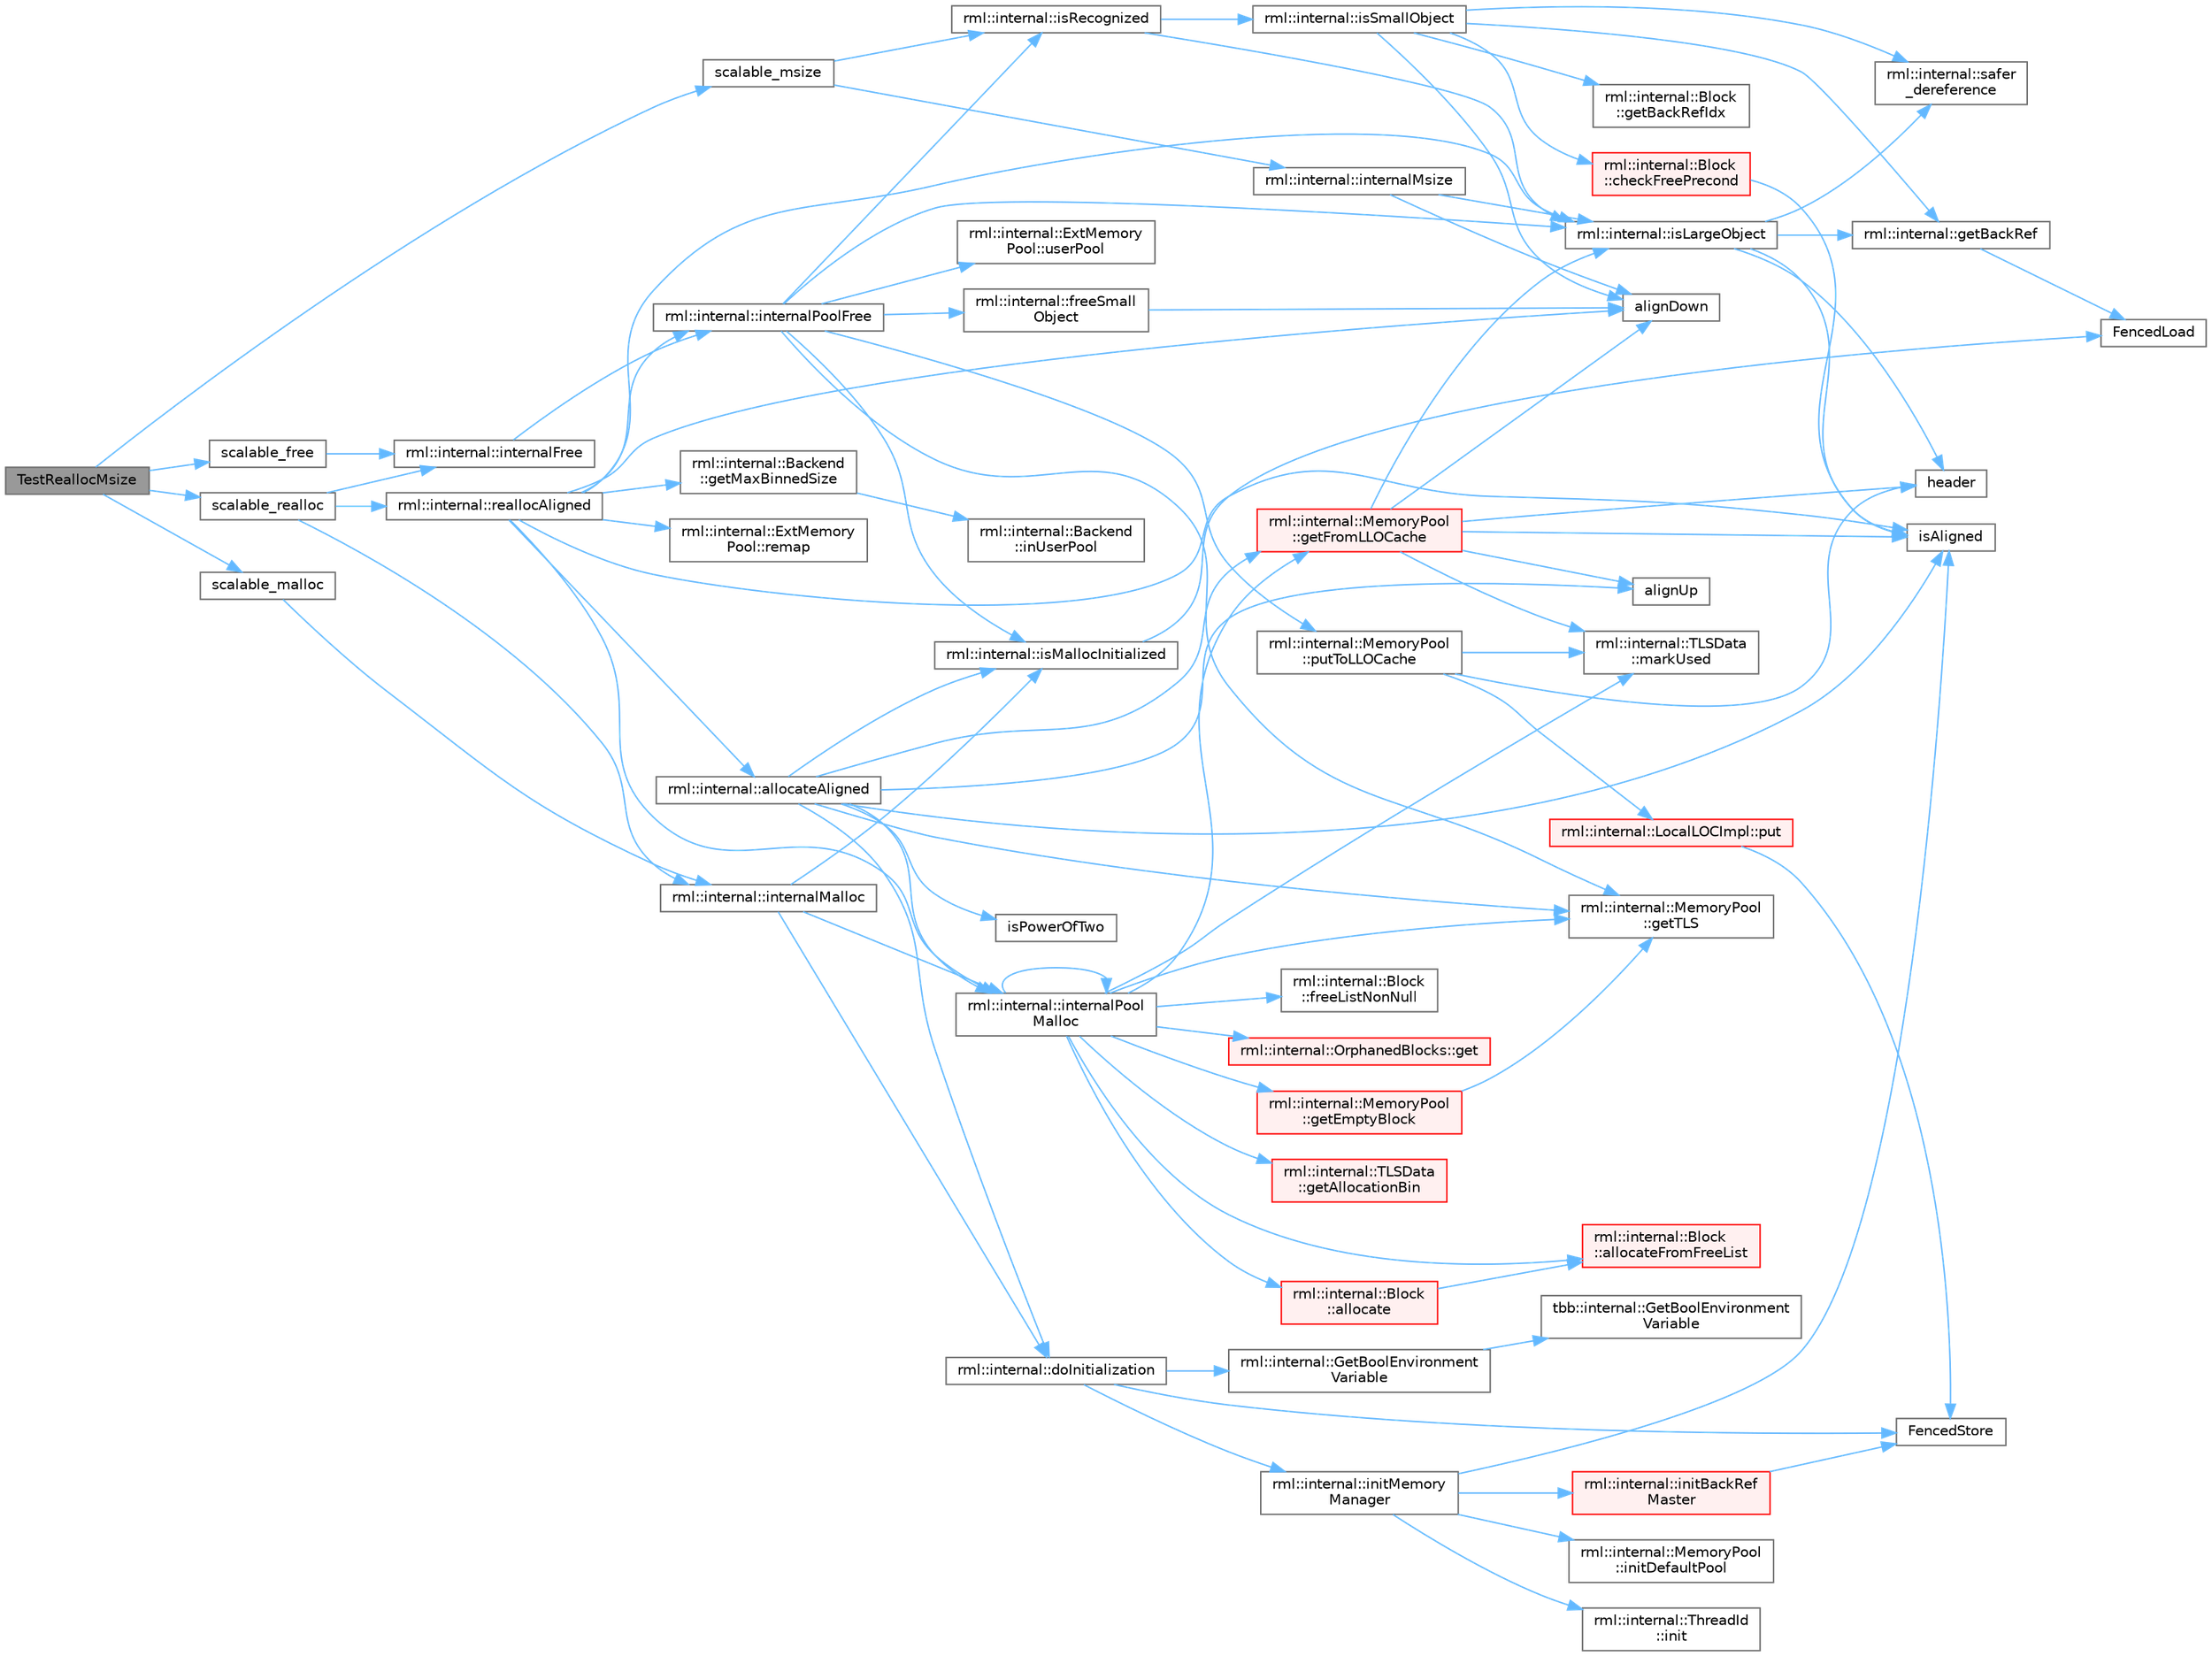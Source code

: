 digraph "TestReallocMsize"
{
 // LATEX_PDF_SIZE
  bgcolor="transparent";
  edge [fontname=Helvetica,fontsize=10,labelfontname=Helvetica,labelfontsize=10];
  node [fontname=Helvetica,fontsize=10,shape=box,height=0.2,width=0.4];
  rankdir="LR";
  Node1 [id="Node000001",label="TestReallocMsize",height=0.2,width=0.4,color="gray40", fillcolor="grey60", style="filled", fontcolor="black",tooltip=" "];
  Node1 -> Node2 [id="edge1_Node000001_Node000002",color="steelblue1",style="solid",tooltip=" "];
  Node2 [id="Node000002",label="scalable_free",height=0.2,width=0.4,color="grey40", fillcolor="white", style="filled",URL="$group__memory__allocation.html#ga2ad3952b8c4dd7d293e02ae18fc37b84",tooltip=" "];
  Node2 -> Node3 [id="edge2_Node000002_Node000003",color="steelblue1",style="solid",tooltip=" "];
  Node3 [id="Node000003",label="rml::internal::internalFree",height=0.2,width=0.4,color="grey40", fillcolor="white", style="filled",URL="$namespacerml_1_1internal.html#a91eeaa067e3fdf5618b5a65b8b368231",tooltip=" "];
  Node3 -> Node4 [id="edge3_Node000003_Node000004",color="steelblue1",style="solid",tooltip=" "];
  Node4 [id="Node000004",label="rml::internal::internalPoolFree",height=0.2,width=0.4,color="grey40", fillcolor="white", style="filled",URL="$namespacerml_1_1internal.html#a8bff2023b8463f38317c75980f21e0db",tooltip=" "];
  Node4 -> Node5 [id="edge4_Node000004_Node000005",color="steelblue1",style="solid",tooltip=" "];
  Node5 [id="Node000005",label="rml::internal::freeSmall\lObject",height=0.2,width=0.4,color="grey40", fillcolor="white", style="filled",URL="$namespacerml_1_1internal.html#adeac248637575859a6e8f733ba15060e",tooltip=" "];
  Node5 -> Node6 [id="edge5_Node000005_Node000006",color="steelblue1",style="solid",tooltip=" "];
  Node6 [id="Node000006",label="alignDown",height=0.2,width=0.4,color="grey40", fillcolor="white", style="filled",URL="$shared__utils_8h.html#ab3918cd2395835f90b78b96d4e1e2390",tooltip=" "];
  Node4 -> Node7 [id="edge6_Node000004_Node000007",color="steelblue1",style="solid",tooltip=" "];
  Node7 [id="Node000007",label="rml::internal::MemoryPool\l::getTLS",height=0.2,width=0.4,color="grey40", fillcolor="white", style="filled",URL="$classrml_1_1internal_1_1_memory_pool.html#acdf684e1b29c9d00886d97b909798488",tooltip=" "];
  Node4 -> Node8 [id="edge7_Node000004_Node000008",color="steelblue1",style="solid",tooltip=" "];
  Node8 [id="Node000008",label="rml::internal::isLargeObject",height=0.2,width=0.4,color="grey40", fillcolor="white", style="filled",URL="$namespacerml_1_1internal.html#a730f387568a0a522e003dca4246eb393",tooltip=" "];
  Node8 -> Node9 [id="edge8_Node000008_Node000009",color="steelblue1",style="solid",tooltip=" "];
  Node9 [id="Node000009",label="rml::internal::getBackRef",height=0.2,width=0.4,color="grey40", fillcolor="white", style="filled",URL="$namespacerml_1_1internal.html#a674d3a46d675ee1887142a9118f48927",tooltip=" "];
  Node9 -> Node10 [id="edge9_Node000009_Node000010",color="steelblue1",style="solid",tooltip=" "];
  Node10 [id="Node000010",label="FencedLoad",height=0.2,width=0.4,color="grey40", fillcolor="white", style="filled",URL="$_synchronize_8h.html#a0792980ea26344eaf2fc0a4112b5d848",tooltip=" "];
  Node8 -> Node11 [id="edge10_Node000008_Node000011",color="steelblue1",style="solid",tooltip=" "];
  Node11 [id="Node000011",label="header",height=0.2,width=0.4,color="grey40", fillcolor="white", style="filled",URL="$cblat1_8f.html#a410931b600854e6dd3e253731606117e",tooltip=" "];
  Node8 -> Node12 [id="edge11_Node000008_Node000012",color="steelblue1",style="solid",tooltip=" "];
  Node12 [id="Node000012",label="isAligned",height=0.2,width=0.4,color="grey40", fillcolor="white", style="filled",URL="$_customize_8h.html#a717f2c2c0501922cd654a5ebf49b287e",tooltip=" "];
  Node8 -> Node13 [id="edge12_Node000008_Node000013",color="steelblue1",style="solid",tooltip=" "];
  Node13 [id="Node000013",label="rml::internal::safer\l_dereference",height=0.2,width=0.4,color="grey40", fillcolor="white", style="filled",URL="$namespacerml_1_1internal.html#ad1ffc431b9c2d1e7109a72599d761792",tooltip=" "];
  Node4 -> Node14 [id="edge13_Node000004_Node000014",color="steelblue1",style="solid",tooltip=" "];
  Node14 [id="Node000014",label="rml::internal::isMallocInitialized",height=0.2,width=0.4,color="grey40", fillcolor="white", style="filled",URL="$namespacerml_1_1internal.html#a61c4d632ea815cbeea8ed0ee72e06ac7",tooltip=" "];
  Node14 -> Node10 [id="edge14_Node000014_Node000010",color="steelblue1",style="solid",tooltip=" "];
  Node4 -> Node15 [id="edge15_Node000004_Node000015",color="steelblue1",style="solid",tooltip=" "];
  Node15 [id="Node000015",label="rml::internal::isRecognized",height=0.2,width=0.4,color="grey40", fillcolor="white", style="filled",URL="$namespacerml_1_1internal.html#abe52e5f71a9571929c11e06738d0864f",tooltip=" "];
  Node15 -> Node8 [id="edge16_Node000015_Node000008",color="steelblue1",style="solid",tooltip=" "];
  Node15 -> Node16 [id="edge17_Node000015_Node000016",color="steelblue1",style="solid",tooltip=" "];
  Node16 [id="Node000016",label="rml::internal::isSmallObject",height=0.2,width=0.4,color="grey40", fillcolor="white", style="filled",URL="$namespacerml_1_1internal.html#a44371ad68e0e7931776e8e128764ae79",tooltip=" "];
  Node16 -> Node6 [id="edge18_Node000016_Node000006",color="steelblue1",style="solid",tooltip=" "];
  Node16 -> Node17 [id="edge19_Node000016_Node000017",color="steelblue1",style="solid",tooltip=" "];
  Node17 [id="Node000017",label="rml::internal::Block\l::checkFreePrecond",height=0.2,width=0.4,color="red", fillcolor="#FFF0F0", style="filled",URL="$classrml_1_1internal_1_1_block.html#adb4bc8e99527a3f6f6c0252fd7d550f8",tooltip=" "];
  Node17 -> Node12 [id="edge20_Node000017_Node000012",color="steelblue1",style="solid",tooltip=" "];
  Node16 -> Node9 [id="edge21_Node000016_Node000009",color="steelblue1",style="solid",tooltip=" "];
  Node16 -> Node22 [id="edge22_Node000016_Node000022",color="steelblue1",style="solid",tooltip=" "];
  Node22 [id="Node000022",label="rml::internal::Block\l::getBackRefIdx",height=0.2,width=0.4,color="grey40", fillcolor="white", style="filled",URL="$classrml_1_1internal_1_1_block.html#a3e5bded9feaecc0d3c5cacb5e859aa63",tooltip=" "];
  Node16 -> Node13 [id="edge23_Node000016_Node000013",color="steelblue1",style="solid",tooltip=" "];
  Node4 -> Node23 [id="edge24_Node000004_Node000023",color="steelblue1",style="solid",tooltip=" "];
  Node23 [id="Node000023",label="rml::internal::MemoryPool\l::putToLLOCache",height=0.2,width=0.4,color="grey40", fillcolor="white", style="filled",URL="$classrml_1_1internal_1_1_memory_pool.html#aedf33ac6b570a3847f86ad528de00149",tooltip=" "];
  Node23 -> Node11 [id="edge25_Node000023_Node000011",color="steelblue1",style="solid",tooltip=" "];
  Node23 -> Node24 [id="edge26_Node000023_Node000024",color="steelblue1",style="solid",tooltip=" "];
  Node24 [id="Node000024",label="rml::internal::TLSData\l::markUsed",height=0.2,width=0.4,color="grey40", fillcolor="white", style="filled",URL="$classrml_1_1internal_1_1_t_l_s_data.html#afabda6a63ddb1942d1d5a7a06f41e2ae",tooltip=" "];
  Node23 -> Node25 [id="edge27_Node000023_Node000025",color="steelblue1",style="solid",tooltip=" "];
  Node25 [id="Node000025",label="rml::internal::LocalLOCImpl::put",height=0.2,width=0.4,color="red", fillcolor="#FFF0F0", style="filled",URL="$classrml_1_1internal_1_1_local_l_o_c_impl.html#a40f0e9cea1a99d95d786f52e2dc8add9",tooltip=" "];
  Node25 -> Node27 [id="edge28_Node000025_Node000027",color="steelblue1",style="solid",tooltip=" "];
  Node27 [id="Node000027",label="FencedStore",height=0.2,width=0.4,color="grey40", fillcolor="white", style="filled",URL="$_synchronize_8h.html#a19886ee3899c0a2435ea9840116ea325",tooltip=" "];
  Node4 -> Node29 [id="edge29_Node000004_Node000029",color="steelblue1",style="solid",tooltip=" "];
  Node29 [id="Node000029",label="rml::internal::ExtMemory\lPool::userPool",height=0.2,width=0.4,color="grey40", fillcolor="white", style="filled",URL="$structrml_1_1internal_1_1_ext_memory_pool.html#a6f02801fa5ba692cf62457c0a80079cc",tooltip=" "];
  Node1 -> Node30 [id="edge30_Node000001_Node000030",color="steelblue1",style="solid",tooltip=" "];
  Node30 [id="Node000030",label="scalable_malloc",height=0.2,width=0.4,color="grey40", fillcolor="white", style="filled",URL="$group__memory__allocation.html#ga2fcb23ca500304f69173dd13ad7e1389",tooltip=" "];
  Node30 -> Node31 [id="edge31_Node000030_Node000031",color="steelblue1",style="solid",tooltip=" "];
  Node31 [id="Node000031",label="rml::internal::internalMalloc",height=0.2,width=0.4,color="grey40", fillcolor="white", style="filled",URL="$namespacerml_1_1internal.html#a19b0fbc5aaa4b08cc412bb5777b01f89",tooltip=" "];
  Node31 -> Node32 [id="edge32_Node000031_Node000032",color="steelblue1",style="solid",tooltip=" "];
  Node32 [id="Node000032",label="rml::internal::doInitialization",height=0.2,width=0.4,color="grey40", fillcolor="white", style="filled",URL="$namespacerml_1_1internal.html#aad59cc02d849210b00c8587544e44e20",tooltip="Ensures that initMemoryManager() is called once and only once."];
  Node32 -> Node27 [id="edge33_Node000032_Node000027",color="steelblue1",style="solid",tooltip=" "];
  Node32 -> Node33 [id="edge34_Node000032_Node000033",color="steelblue1",style="solid",tooltip=" "];
  Node33 [id="Node000033",label="rml::internal::GetBoolEnvironment\lVariable",height=0.2,width=0.4,color="grey40", fillcolor="white", style="filled",URL="$namespacerml_1_1internal.html#acbf202195ce55902f2237ab9e8de3be5",tooltip=" "];
  Node33 -> Node34 [id="edge35_Node000033_Node000034",color="steelblue1",style="solid",tooltip=" "];
  Node34 [id="Node000034",label="tbb::internal::GetBoolEnvironment\lVariable",height=0.2,width=0.4,color="grey40", fillcolor="white", style="filled",URL="$namespacetbb_1_1internal.html#a97d6c00654cc85d4c072f1a082c8c28a",tooltip=" "];
  Node32 -> Node35 [id="edge36_Node000032_Node000035",color="steelblue1",style="solid",tooltip=" "];
  Node35 [id="Node000035",label="rml::internal::initMemory\lManager",height=0.2,width=0.4,color="grey40", fillcolor="white", style="filled",URL="$namespacerml_1_1internal.html#ab24be00d5e9e602105742c4b1c7903a4",tooltip=" "];
  Node35 -> Node36 [id="edge37_Node000035_Node000036",color="steelblue1",style="solid",tooltip=" "];
  Node36 [id="Node000036",label="rml::internal::ThreadId\l::init",height=0.2,width=0.4,color="grey40", fillcolor="white", style="filled",URL="$classrml_1_1internal_1_1_thread_id.html#a58d4cb2156367a2fc468f6daf5cbded2",tooltip=" "];
  Node35 -> Node37 [id="edge38_Node000035_Node000037",color="steelblue1",style="solid",tooltip=" "];
  Node37 [id="Node000037",label="rml::internal::initBackRef\lMaster",height=0.2,width=0.4,color="red", fillcolor="#FFF0F0", style="filled",URL="$namespacerml_1_1internal.html#a35c262cb0badff1e3b2a9df6357a344a",tooltip=" "];
  Node37 -> Node27 [id="edge39_Node000037_Node000027",color="steelblue1",style="solid",tooltip=" "];
  Node35 -> Node84 [id="edge40_Node000035_Node000084",color="steelblue1",style="solid",tooltip=" "];
  Node84 [id="Node000084",label="rml::internal::MemoryPool\l::initDefaultPool",height=0.2,width=0.4,color="grey40", fillcolor="white", style="filled",URL="$classrml_1_1internal_1_1_memory_pool.html#add7381e97285946d931d763e07dee7e5",tooltip=" "];
  Node35 -> Node12 [id="edge41_Node000035_Node000012",color="steelblue1",style="solid",tooltip=" "];
  Node31 -> Node85 [id="edge42_Node000031_Node000085",color="steelblue1",style="solid",tooltip=" "];
  Node85 [id="Node000085",label="rml::internal::internalPool\lMalloc",height=0.2,width=0.4,color="grey40", fillcolor="white", style="filled",URL="$namespacerml_1_1internal.html#a341c0310d4c1374c96acc18cd37eba26",tooltip=" "];
  Node85 -> Node86 [id="edge43_Node000085_Node000086",color="steelblue1",style="solid",tooltip=" "];
  Node86 [id="Node000086",label="rml::internal::Block\l::allocate",height=0.2,width=0.4,color="red", fillcolor="#FFF0F0", style="filled",URL="$classrml_1_1internal_1_1_block.html#ab304c726e184fcd2cad31e30306e07ab",tooltip=" "];
  Node86 -> Node93 [id="edge44_Node000086_Node000093",color="steelblue1",style="solid",tooltip=" "];
  Node93 [id="Node000093",label="rml::internal::Block\l::allocateFromFreeList",height=0.2,width=0.4,color="red", fillcolor="#FFF0F0", style="filled",URL="$classrml_1_1internal_1_1_block.html#a49c5382153edd22b031869f0a822f9f2",tooltip=" "];
  Node85 -> Node93 [id="edge45_Node000085_Node000093",color="steelblue1",style="solid",tooltip=" "];
  Node85 -> Node95 [id="edge46_Node000085_Node000095",color="steelblue1",style="solid",tooltip=" "];
  Node95 [id="Node000095",label="rml::internal::Block\l::freeListNonNull",height=0.2,width=0.4,color="grey40", fillcolor="white", style="filled",URL="$classrml_1_1internal_1_1_block.html#a624decb3bf1a4f7ab0b66e3ae0fb1324",tooltip=" "];
  Node85 -> Node96 [id="edge47_Node000085_Node000096",color="steelblue1",style="solid",tooltip=" "];
  Node96 [id="Node000096",label="rml::internal::OrphanedBlocks::get",height=0.2,width=0.4,color="red", fillcolor="#FFF0F0", style="filled",URL="$classrml_1_1internal_1_1_orphaned_blocks.html#a3ed9f9cf98cd6c788195e57408c5ed26",tooltip=" "];
  Node85 -> Node97 [id="edge48_Node000085_Node000097",color="steelblue1",style="solid",tooltip=" "];
  Node97 [id="Node000097",label="rml::internal::TLSData\l::getAllocationBin",height=0.2,width=0.4,color="red", fillcolor="#FFF0F0", style="filled",URL="$classrml_1_1internal_1_1_t_l_s_data.html#a26c607a6304c0fa325c6604cf7c767ea",tooltip=" "];
  Node85 -> Node98 [id="edge49_Node000085_Node000098",color="steelblue1",style="solid",tooltip=" "];
  Node98 [id="Node000098",label="rml::internal::MemoryPool\l::getEmptyBlock",height=0.2,width=0.4,color="red", fillcolor="#FFF0F0", style="filled",URL="$classrml_1_1internal_1_1_memory_pool.html#a16261e62d2c6418981ade9a7ea23d5d0",tooltip=" "];
  Node98 -> Node7 [id="edge50_Node000098_Node000007",color="steelblue1",style="solid",tooltip=" "];
  Node85 -> Node103 [id="edge51_Node000085_Node000103",color="steelblue1",style="solid",tooltip=" "];
  Node103 [id="Node000103",label="rml::internal::MemoryPool\l::getFromLLOCache",height=0.2,width=0.4,color="red", fillcolor="#FFF0F0", style="filled",URL="$classrml_1_1internal_1_1_memory_pool.html#af1f6175add16b2b950447b8b4c6bf491",tooltip=" "];
  Node103 -> Node6 [id="edge52_Node000103_Node000006",color="steelblue1",style="solid",tooltip=" "];
  Node103 -> Node49 [id="edge53_Node000103_Node000049",color="steelblue1",style="solid",tooltip=" "];
  Node49 [id="Node000049",label="alignUp",height=0.2,width=0.4,color="grey40", fillcolor="white", style="filled",URL="$shared__utils_8h.html#abf7a0e928f58ffeeefa291f674c30d69",tooltip=" "];
  Node103 -> Node11 [id="edge54_Node000103_Node000011",color="steelblue1",style="solid",tooltip=" "];
  Node103 -> Node12 [id="edge55_Node000103_Node000012",color="steelblue1",style="solid",tooltip=" "];
  Node103 -> Node8 [id="edge56_Node000103_Node000008",color="steelblue1",style="solid",tooltip=" "];
  Node103 -> Node24 [id="edge57_Node000103_Node000024",color="steelblue1",style="solid",tooltip=" "];
  Node85 -> Node7 [id="edge58_Node000085_Node000007",color="steelblue1",style="solid",tooltip=" "];
  Node85 -> Node85 [id="edge59_Node000085_Node000085",color="steelblue1",style="solid",tooltip=" "];
  Node85 -> Node24 [id="edge60_Node000085_Node000024",color="steelblue1",style="solid",tooltip=" "];
  Node31 -> Node14 [id="edge61_Node000031_Node000014",color="steelblue1",style="solid",tooltip=" "];
  Node1 -> Node107 [id="edge62_Node000001_Node000107",color="steelblue1",style="solid",tooltip=" "];
  Node107 [id="Node000107",label="scalable_msize",height=0.2,width=0.4,color="grey40", fillcolor="white", style="filled",URL="$group__memory__allocation.html#ga2b718206e50acb6392b86e4877d98213",tooltip=" "];
  Node107 -> Node108 [id="edge63_Node000107_Node000108",color="steelblue1",style="solid",tooltip=" "];
  Node108 [id="Node000108",label="rml::internal::internalMsize",height=0.2,width=0.4,color="grey40", fillcolor="white", style="filled",URL="$namespacerml_1_1internal.html#a2687be7826e3608802f99d6d2d63f748",tooltip=" "];
  Node108 -> Node6 [id="edge64_Node000108_Node000006",color="steelblue1",style="solid",tooltip=" "];
  Node108 -> Node8 [id="edge65_Node000108_Node000008",color="steelblue1",style="solid",tooltip=" "];
  Node107 -> Node15 [id="edge66_Node000107_Node000015",color="steelblue1",style="solid",tooltip=" "];
  Node1 -> Node109 [id="edge67_Node000001_Node000109",color="steelblue1",style="solid",tooltip=" "];
  Node109 [id="Node000109",label="scalable_realloc",height=0.2,width=0.4,color="grey40", fillcolor="white", style="filled",URL="$group__memory__allocation.html#gac93d16776afe558dd518dc3ef69a4897",tooltip=" "];
  Node109 -> Node3 [id="edge68_Node000109_Node000003",color="steelblue1",style="solid",tooltip=" "];
  Node109 -> Node31 [id="edge69_Node000109_Node000031",color="steelblue1",style="solid",tooltip=" "];
  Node109 -> Node110 [id="edge70_Node000109_Node000110",color="steelblue1",style="solid",tooltip=" "];
  Node110 [id="Node000110",label="rml::internal::reallocAligned",height=0.2,width=0.4,color="grey40", fillcolor="white", style="filled",URL="$namespacerml_1_1internal.html#a288f89b97757684760f283c91dbe8add",tooltip=" "];
  Node110 -> Node6 [id="edge71_Node000110_Node000006",color="steelblue1",style="solid",tooltip=" "];
  Node110 -> Node111 [id="edge72_Node000110_Node000111",color="steelblue1",style="solid",tooltip=" "];
  Node111 [id="Node000111",label="rml::internal::allocateAligned",height=0.2,width=0.4,color="grey40", fillcolor="white", style="filled",URL="$namespacerml_1_1internal.html#a8de88aa18618ca387871e41654bef552",tooltip=" "];
  Node111 -> Node49 [id="edge73_Node000111_Node000049",color="steelblue1",style="solid",tooltip=" "];
  Node111 -> Node32 [id="edge74_Node000111_Node000032",color="steelblue1",style="solid",tooltip=" "];
  Node111 -> Node103 [id="edge75_Node000111_Node000103",color="steelblue1",style="solid",tooltip=" "];
  Node111 -> Node7 [id="edge76_Node000111_Node000007",color="steelblue1",style="solid",tooltip=" "];
  Node111 -> Node85 [id="edge77_Node000111_Node000085",color="steelblue1",style="solid",tooltip=" "];
  Node111 -> Node12 [id="edge78_Node000111_Node000012",color="steelblue1",style="solid",tooltip=" "];
  Node111 -> Node14 [id="edge79_Node000111_Node000014",color="steelblue1",style="solid",tooltip=" "];
  Node111 -> Node112 [id="edge80_Node000111_Node000112",color="steelblue1",style="solid",tooltip=" "];
  Node112 [id="Node000112",label="isPowerOfTwo",height=0.2,width=0.4,color="grey40", fillcolor="white", style="filled",URL="$_customize_8h.html#acd7827300d6ae7b109ba374f9fd9e7dd",tooltip=" "];
  Node110 -> Node61 [id="edge81_Node000110_Node000061",color="steelblue1",style="solid",tooltip=" "];
  Node61 [id="Node000061",label="rml::internal::Backend\l::getMaxBinnedSize",height=0.2,width=0.4,color="grey40", fillcolor="white", style="filled",URL="$classrml_1_1internal_1_1_backend.html#af7f29ce80d57a9417ba3abaa156a5959",tooltip=" "];
  Node61 -> Node62 [id="edge82_Node000061_Node000062",color="steelblue1",style="solid",tooltip=" "];
  Node62 [id="Node000062",label="rml::internal::Backend\l::inUserPool",height=0.2,width=0.4,color="grey40", fillcolor="white", style="filled",URL="$classrml_1_1internal_1_1_backend.html#a0d970b8baf9c882ee49d4467b88fcd3b",tooltip=" "];
  Node110 -> Node4 [id="edge83_Node000110_Node000004",color="steelblue1",style="solid",tooltip=" "];
  Node110 -> Node85 [id="edge84_Node000110_Node000085",color="steelblue1",style="solid",tooltip=" "];
  Node110 -> Node12 [id="edge85_Node000110_Node000012",color="steelblue1",style="solid",tooltip=" "];
  Node110 -> Node8 [id="edge86_Node000110_Node000008",color="steelblue1",style="solid",tooltip=" "];
  Node110 -> Node113 [id="edge87_Node000110_Node000113",color="steelblue1",style="solid",tooltip=" "];
  Node113 [id="Node000113",label="rml::internal::ExtMemory\lPool::remap",height=0.2,width=0.4,color="grey40", fillcolor="white", style="filled",URL="$structrml_1_1internal_1_1_ext_memory_pool.html#affe492c8041681b5fef472d5cd2f694e",tooltip=" "];
}
